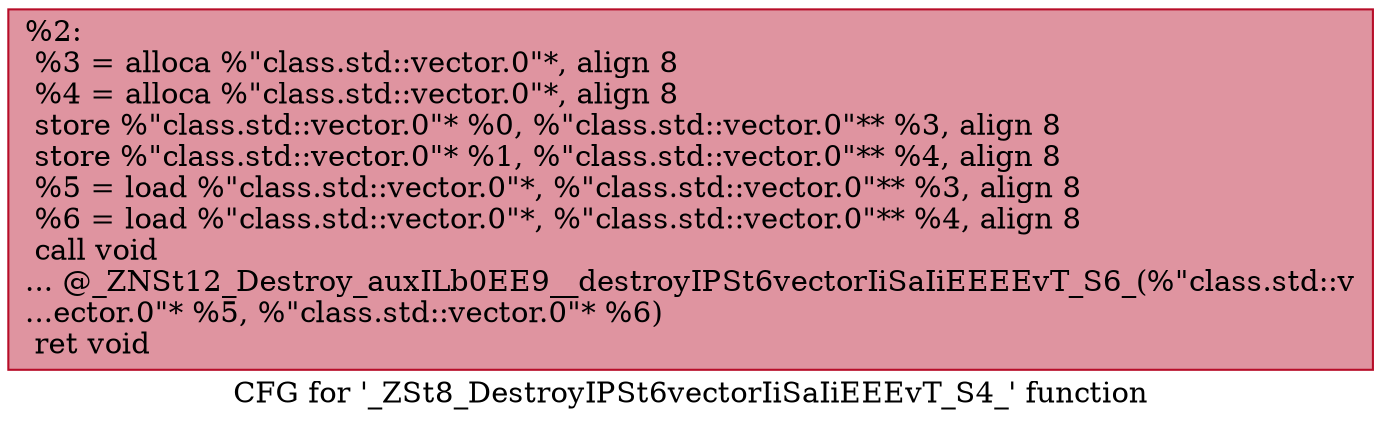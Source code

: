 digraph "CFG for '_ZSt8_DestroyIPSt6vectorIiSaIiEEEvT_S4_' function" {
	label="CFG for '_ZSt8_DestroyIPSt6vectorIiSaIiEEEvT_S4_' function";

	Node0x55a96eeb0370 [shape=record,color="#b70d28ff", style=filled, fillcolor="#b70d2870",label="{%2:\l  %3 = alloca %\"class.std::vector.0\"*, align 8\l  %4 = alloca %\"class.std::vector.0\"*, align 8\l  store %\"class.std::vector.0\"* %0, %\"class.std::vector.0\"** %3, align 8\l  store %\"class.std::vector.0\"* %1, %\"class.std::vector.0\"** %4, align 8\l  %5 = load %\"class.std::vector.0\"*, %\"class.std::vector.0\"** %3, align 8\l  %6 = load %\"class.std::vector.0\"*, %\"class.std::vector.0\"** %4, align 8\l  call void\l... @_ZNSt12_Destroy_auxILb0EE9__destroyIPSt6vectorIiSaIiEEEEvT_S6_(%\"class.std::v\l...ector.0\"* %5, %\"class.std::vector.0\"* %6)\l  ret void\l}"];
}
